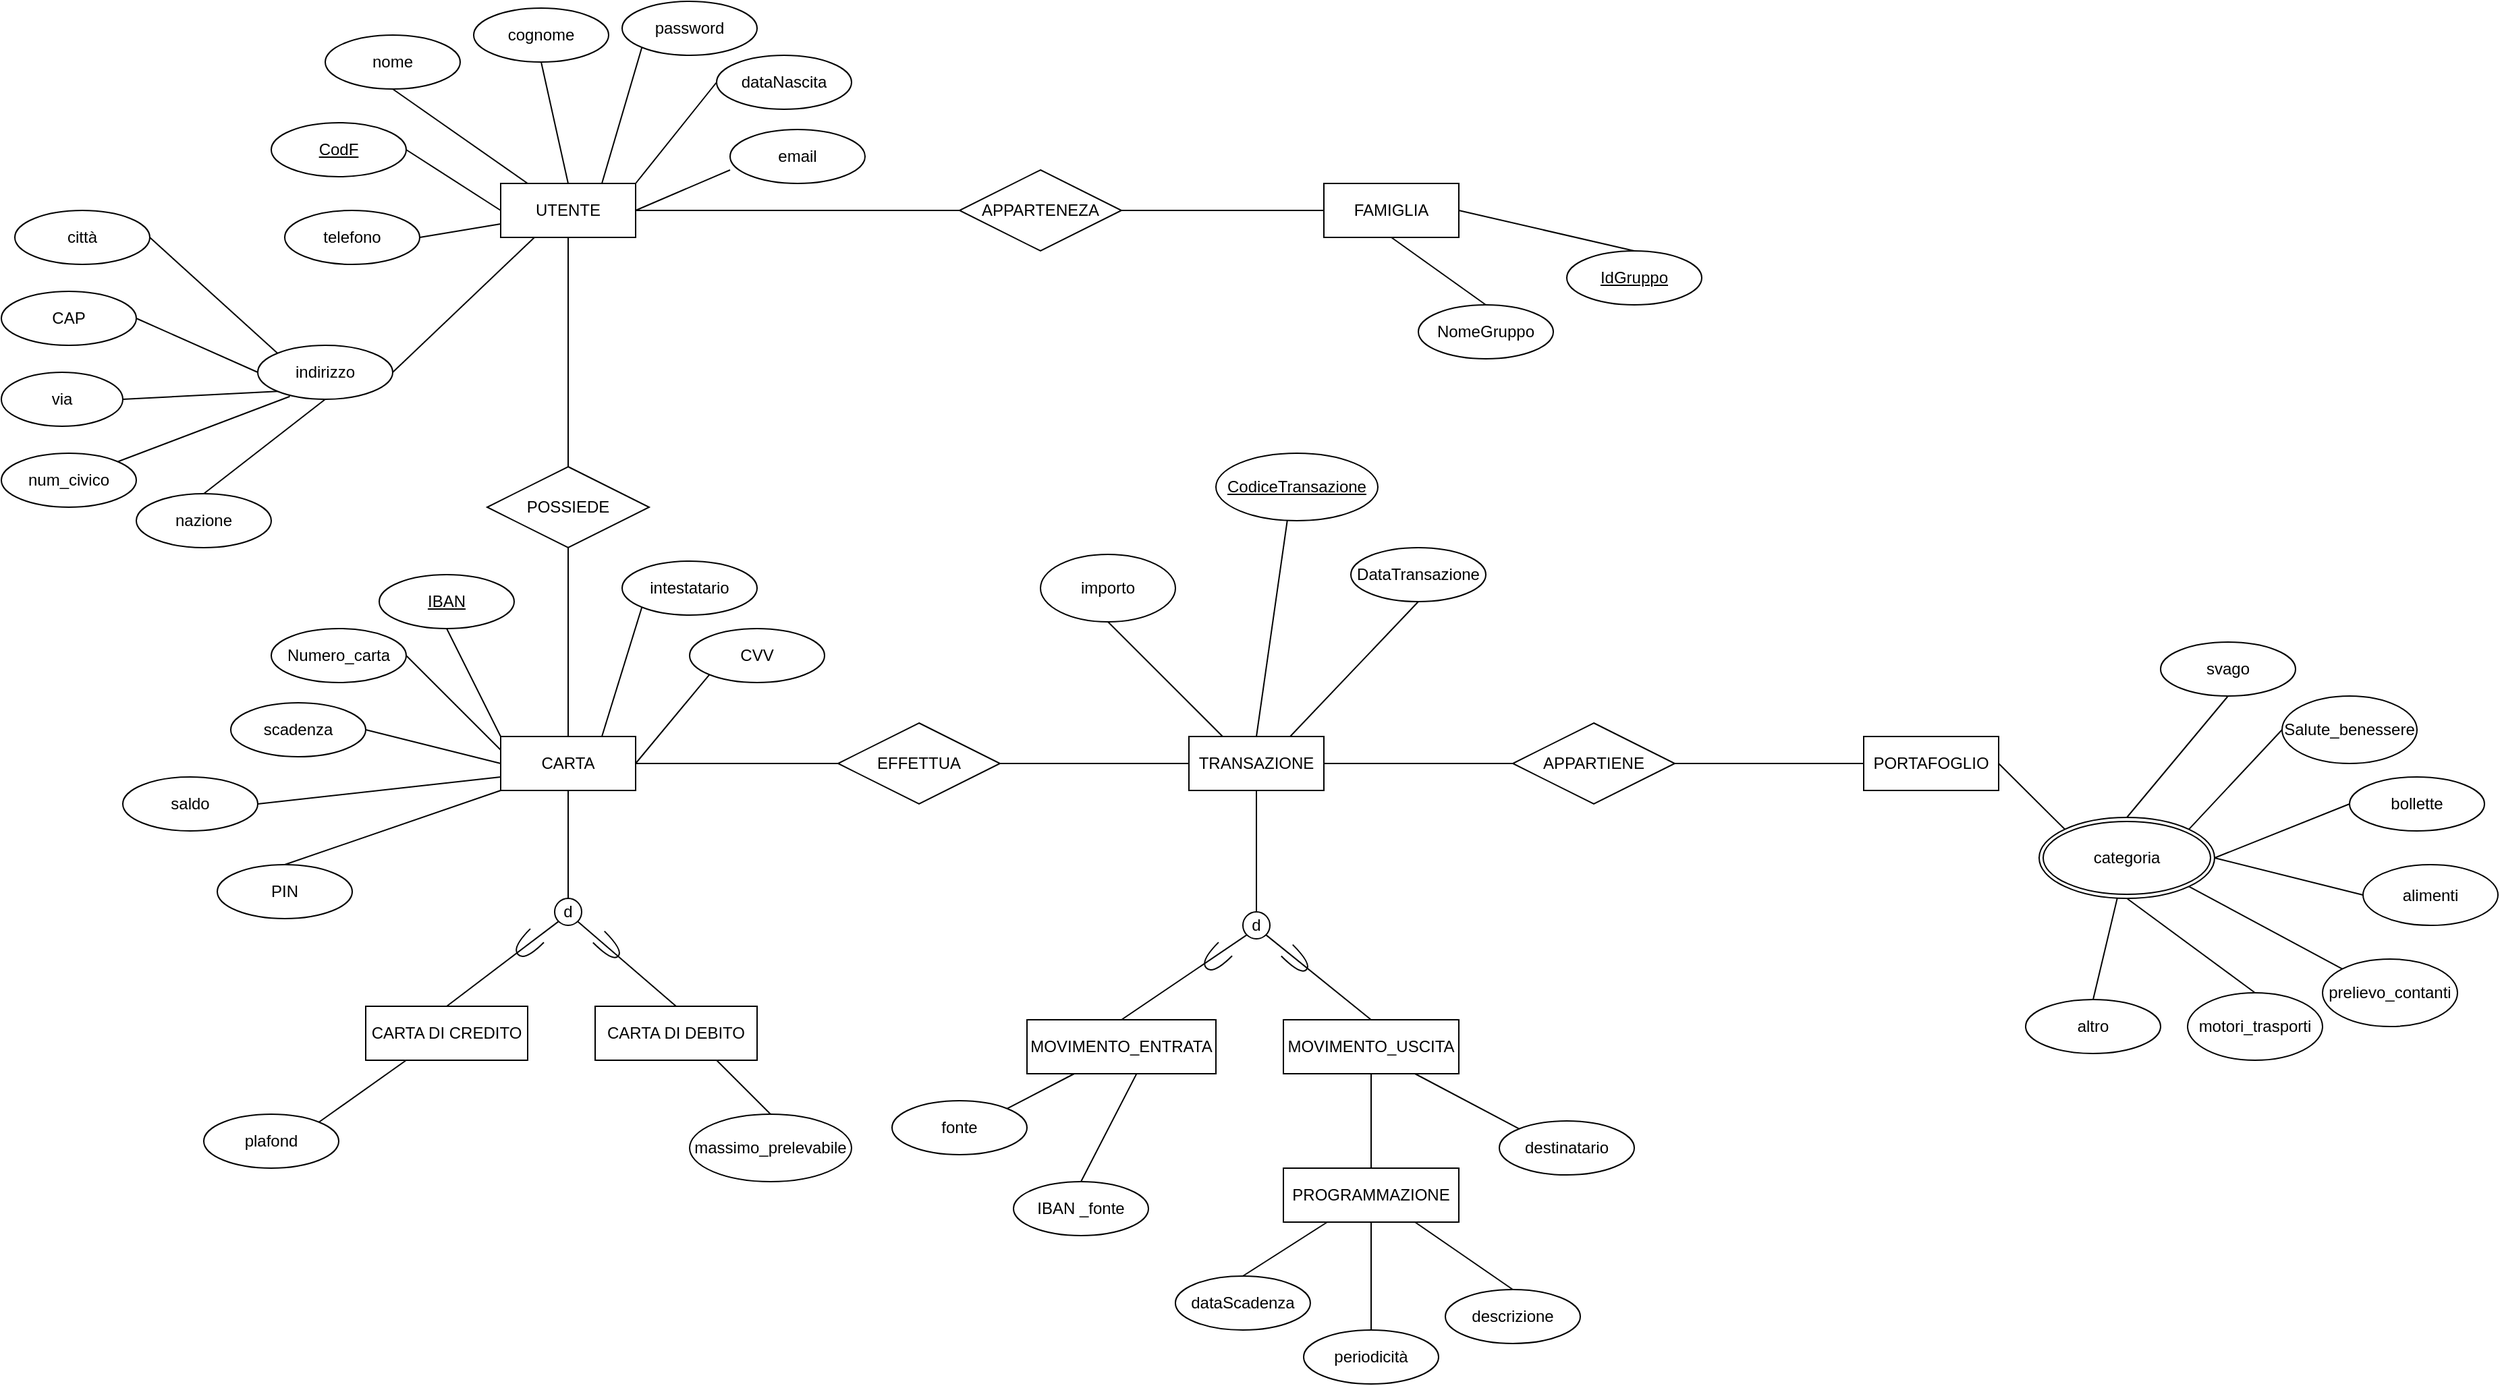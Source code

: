 <mxfile version="22.1.4" type="github">
  <diagram id="R2lEEEUBdFMjLlhIrx00" name="Page-1">
    <mxGraphModel dx="2575" dy="445" grid="1" gridSize="10" guides="1" tooltips="1" connect="1" arrows="1" fold="1" page="1" pageScale="1" pageWidth="850" pageHeight="1100" math="0" shadow="0" extFonts="Permanent Marker^https://fonts.googleapis.com/css?family=Permanent+Marker">
      <root>
        <mxCell id="0" />
        <mxCell id="1" parent="0" />
        <mxCell id="PxeCh9MpIZ74LcTr3tRD-33" value="UTENTE" style="whiteSpace=wrap;html=1;align=center;rotation=0;" parent="1" vertex="1">
          <mxGeometry x="-1190" y="270" width="100" height="40" as="geometry" />
        </mxCell>
        <mxCell id="PxeCh9MpIZ74LcTr3tRD-34" value="" style="endArrow=none;html=1;rounded=0;entryX=0.5;entryY=1;entryDx=0;entryDy=0;" parent="1" target="PxeCh9MpIZ74LcTr3tRD-35" edge="1">
          <mxGeometry relative="1" as="geometry">
            <mxPoint x="-1170" y="270" as="sourcePoint" />
            <mxPoint x="-1180" y="220" as="targetPoint" />
          </mxGeometry>
        </mxCell>
        <mxCell id="PxeCh9MpIZ74LcTr3tRD-35" value="nome" style="ellipse;whiteSpace=wrap;html=1;align=center;" parent="1" vertex="1">
          <mxGeometry x="-1320" y="160" width="100" height="40" as="geometry" />
        </mxCell>
        <mxCell id="PxeCh9MpIZ74LcTr3tRD-36" value="cognome" style="ellipse;whiteSpace=wrap;html=1;align=center;" parent="1" vertex="1">
          <mxGeometry x="-1210" y="140" width="100" height="40" as="geometry" />
        </mxCell>
        <mxCell id="PxeCh9MpIZ74LcTr3tRD-39" value="" style="endArrow=none;html=1;rounded=0;entryX=0.5;entryY=1;entryDx=0;entryDy=0;exitX=0.5;exitY=0;exitDx=0;exitDy=0;" parent="1" source="PxeCh9MpIZ74LcTr3tRD-33" target="PxeCh9MpIZ74LcTr3tRD-36" edge="1">
          <mxGeometry relative="1" as="geometry">
            <mxPoint x="-1170" y="310" as="sourcePoint" />
            <mxPoint x="-1010" y="310" as="targetPoint" />
          </mxGeometry>
        </mxCell>
        <mxCell id="PxeCh9MpIZ74LcTr3tRD-42" value="" style="endArrow=none;html=1;rounded=0;exitX=1;exitY=0.5;exitDx=0;exitDy=0;entryX=0;entryY=0.5;entryDx=0;entryDy=0;" parent="1" source="PxeCh9MpIZ74LcTr3tRD-114" target="PxeCh9MpIZ74LcTr3tRD-33" edge="1">
          <mxGeometry relative="1" as="geometry">
            <mxPoint x="-1240" y="240" as="sourcePoint" />
            <mxPoint x="-1200" y="320" as="targetPoint" />
          </mxGeometry>
        </mxCell>
        <mxCell id="PxeCh9MpIZ74LcTr3tRD-44" value="telefono" style="ellipse;whiteSpace=wrap;html=1;align=center;" parent="1" vertex="1">
          <mxGeometry x="-1350" y="290" width="100" height="40" as="geometry" />
        </mxCell>
        <mxCell id="PxeCh9MpIZ74LcTr3tRD-45" value="" style="endArrow=none;html=1;rounded=0;exitX=1;exitY=0.5;exitDx=0;exitDy=0;entryX=0;entryY=0.75;entryDx=0;entryDy=0;" parent="1" source="PxeCh9MpIZ74LcTr3tRD-44" target="PxeCh9MpIZ74LcTr3tRD-33" edge="1">
          <mxGeometry relative="1" as="geometry">
            <mxPoint x="-1360" y="320" as="sourcePoint" />
            <mxPoint x="-1200" y="320" as="targetPoint" />
          </mxGeometry>
        </mxCell>
        <mxCell id="PxeCh9MpIZ74LcTr3tRD-47" value="indirizzo" style="ellipse;whiteSpace=wrap;html=1;align=center;" parent="1" vertex="1">
          <mxGeometry x="-1370" y="390" width="100" height="40" as="geometry" />
        </mxCell>
        <mxCell id="PxeCh9MpIZ74LcTr3tRD-48" value="email" style="ellipse;whiteSpace=wrap;html=1;align=center;" parent="1" vertex="1">
          <mxGeometry x="-1020" y="230" width="100" height="40" as="geometry" />
        </mxCell>
        <mxCell id="PxeCh9MpIZ74LcTr3tRD-49" value="password" style="ellipse;whiteSpace=wrap;html=1;align=center;" parent="1" vertex="1">
          <mxGeometry x="-1100" y="135" width="100" height="40" as="geometry" />
        </mxCell>
        <mxCell id="PxeCh9MpIZ74LcTr3tRD-50" value="dataNascita" style="ellipse;whiteSpace=wrap;html=1;align=center;" parent="1" vertex="1">
          <mxGeometry x="-1030" y="175" width="100" height="40" as="geometry" />
        </mxCell>
        <mxCell id="PxeCh9MpIZ74LcTr3tRD-52" value="" style="endArrow=none;html=1;rounded=0;exitX=1;exitY=0.5;exitDx=0;exitDy=0;entryX=0.25;entryY=1;entryDx=0;entryDy=0;" parent="1" source="PxeCh9MpIZ74LcTr3tRD-47" target="PxeCh9MpIZ74LcTr3tRD-33" edge="1">
          <mxGeometry relative="1" as="geometry">
            <mxPoint x="-1300" y="450" as="sourcePoint" />
            <mxPoint x="-1240" y="320" as="targetPoint" />
          </mxGeometry>
        </mxCell>
        <mxCell id="PxeCh9MpIZ74LcTr3tRD-53" value="" style="endArrow=none;html=1;rounded=0;entryX=1;entryY=0.5;entryDx=0;entryDy=0;" parent="1" target="PxeCh9MpIZ74LcTr3tRD-33" edge="1">
          <mxGeometry relative="1" as="geometry">
            <mxPoint x="-1020" y="260" as="sourcePoint" />
            <mxPoint x="-1160" y="310" as="targetPoint" />
          </mxGeometry>
        </mxCell>
        <mxCell id="PxeCh9MpIZ74LcTr3tRD-54" value="" style="endArrow=none;html=1;rounded=0;exitX=1;exitY=0;exitDx=0;exitDy=0;entryX=0;entryY=0.5;entryDx=0;entryDy=0;" parent="1" source="PxeCh9MpIZ74LcTr3tRD-33" target="PxeCh9MpIZ74LcTr3tRD-50" edge="1">
          <mxGeometry relative="1" as="geometry">
            <mxPoint x="-1400" y="320" as="sourcePoint" />
            <mxPoint x="-1240" y="320" as="targetPoint" />
          </mxGeometry>
        </mxCell>
        <mxCell id="PxeCh9MpIZ74LcTr3tRD-55" value="" style="endArrow=none;html=1;rounded=0;exitX=0.75;exitY=0;exitDx=0;exitDy=0;entryX=0;entryY=1;entryDx=0;entryDy=0;" parent="1" source="PxeCh9MpIZ74LcTr3tRD-33" target="PxeCh9MpIZ74LcTr3tRD-49" edge="1">
          <mxGeometry relative="1" as="geometry">
            <mxPoint x="-1400" y="320" as="sourcePoint" />
            <mxPoint x="-1240" y="320" as="targetPoint" />
          </mxGeometry>
        </mxCell>
        <mxCell id="PxeCh9MpIZ74LcTr3tRD-56" value="CARTA" style="whiteSpace=wrap;html=1;align=center;rotation=0;" parent="1" vertex="1">
          <mxGeometry x="-1190" y="680" width="100" height="40" as="geometry" />
        </mxCell>
        <mxCell id="PxeCh9MpIZ74LcTr3tRD-57" value="" style="endArrow=none;html=1;rounded=0;entryX=0.5;entryY=1;entryDx=0;entryDy=0;exitX=0;exitY=0;exitDx=0;exitDy=0;" parent="1" source="PxeCh9MpIZ74LcTr3tRD-56" target="PxeCh9MpIZ74LcTr3tRD-117" edge="1">
          <mxGeometry relative="1" as="geometry">
            <mxPoint x="-1170" y="680" as="sourcePoint" />
            <mxPoint x="-1250" y="600" as="targetPoint" />
          </mxGeometry>
        </mxCell>
        <mxCell id="PxeCh9MpIZ74LcTr3tRD-59" value="intestatario" style="ellipse;whiteSpace=wrap;html=1;align=center;" parent="1" vertex="1">
          <mxGeometry x="-1100" y="550" width="100" height="40" as="geometry" />
        </mxCell>
        <mxCell id="PxeCh9MpIZ74LcTr3tRD-60" value="" style="endArrow=none;html=1;rounded=0;entryX=0;entryY=1;entryDx=0;entryDy=0;exitX=0.75;exitY=0;exitDx=0;exitDy=0;" parent="1" source="PxeCh9MpIZ74LcTr3tRD-56" target="PxeCh9MpIZ74LcTr3tRD-59" edge="1">
          <mxGeometry relative="1" as="geometry">
            <mxPoint x="-1090" y="700" as="sourcePoint" />
            <mxPoint x="-1010" y="720" as="targetPoint" />
          </mxGeometry>
        </mxCell>
        <mxCell id="PxeCh9MpIZ74LcTr3tRD-61" value="Numero_carta" style="ellipse;whiteSpace=wrap;html=1;align=center;" parent="1" vertex="1">
          <mxGeometry x="-1360" y="600" width="100" height="40" as="geometry" />
        </mxCell>
        <mxCell id="PxeCh9MpIZ74LcTr3tRD-62" value="" style="endArrow=none;html=1;rounded=0;exitX=1;exitY=0.5;exitDx=0;exitDy=0;entryX=0;entryY=0.25;entryDx=0;entryDy=0;" parent="1" source="PxeCh9MpIZ74LcTr3tRD-61" target="PxeCh9MpIZ74LcTr3tRD-56" edge="1">
          <mxGeometry relative="1" as="geometry">
            <mxPoint x="-1360" y="730" as="sourcePoint" />
            <mxPoint x="-1200" y="730" as="targetPoint" />
          </mxGeometry>
        </mxCell>
        <mxCell id="PxeCh9MpIZ74LcTr3tRD-63" value="scadenza" style="ellipse;whiteSpace=wrap;html=1;align=center;" parent="1" vertex="1">
          <mxGeometry x="-1390" y="655" width="100" height="40" as="geometry" />
        </mxCell>
        <mxCell id="PxeCh9MpIZ74LcTr3tRD-64" value="" style="endArrow=none;html=1;rounded=0;exitX=1;exitY=0.5;exitDx=0;exitDy=0;" parent="1" source="PxeCh9MpIZ74LcTr3tRD-63" edge="1">
          <mxGeometry relative="1" as="geometry">
            <mxPoint x="-1360" y="730" as="sourcePoint" />
            <mxPoint x="-1190" y="700" as="targetPoint" />
          </mxGeometry>
        </mxCell>
        <mxCell id="PxeCh9MpIZ74LcTr3tRD-65" value="saldo" style="ellipse;whiteSpace=wrap;html=1;align=center;" parent="1" vertex="1">
          <mxGeometry x="-1470" y="710" width="100" height="40" as="geometry" />
        </mxCell>
        <mxCell id="PxeCh9MpIZ74LcTr3tRD-66" value="PIN" style="ellipse;whiteSpace=wrap;html=1;align=center;" parent="1" vertex="1">
          <mxGeometry x="-1400" y="775" width="100" height="40" as="geometry" />
        </mxCell>
        <mxCell id="PxeCh9MpIZ74LcTr3tRD-68" value="CVV" style="ellipse;whiteSpace=wrap;html=1;align=center;" parent="1" vertex="1">
          <mxGeometry x="-1050" y="600" width="100" height="40" as="geometry" />
        </mxCell>
        <mxCell id="PxeCh9MpIZ74LcTr3tRD-69" value="" style="endArrow=none;html=1;rounded=0;exitX=1;exitY=0.5;exitDx=0;exitDy=0;entryX=0;entryY=0.75;entryDx=0;entryDy=0;" parent="1" source="PxeCh9MpIZ74LcTr3tRD-65" target="PxeCh9MpIZ74LcTr3tRD-56" edge="1">
          <mxGeometry relative="1" as="geometry">
            <mxPoint x="-1400" y="730" as="sourcePoint" />
            <mxPoint x="-1240" y="730" as="targetPoint" />
          </mxGeometry>
        </mxCell>
        <mxCell id="PxeCh9MpIZ74LcTr3tRD-70" value="" style="endArrow=none;html=1;rounded=0;entryX=0;entryY=1;entryDx=0;entryDy=0;exitX=0.5;exitY=0;exitDx=0;exitDy=0;" parent="1" source="PxeCh9MpIZ74LcTr3tRD-66" target="PxeCh9MpIZ74LcTr3tRD-56" edge="1">
          <mxGeometry relative="1" as="geometry">
            <mxPoint x="-1400" y="730" as="sourcePoint" />
            <mxPoint x="-1240" y="730" as="targetPoint" />
          </mxGeometry>
        </mxCell>
        <mxCell id="PxeCh9MpIZ74LcTr3tRD-71" value="" style="endArrow=none;html=1;rounded=0;entryX=0;entryY=1;entryDx=0;entryDy=0;" parent="1" target="PxeCh9MpIZ74LcTr3tRD-68" edge="1">
          <mxGeometry relative="1" as="geometry">
            <mxPoint x="-1090" y="700" as="sourcePoint" />
            <mxPoint x="-1240" y="730" as="targetPoint" />
          </mxGeometry>
        </mxCell>
        <mxCell id="PxeCh9MpIZ74LcTr3tRD-90" value="FAMIGLIA" style="whiteSpace=wrap;html=1;align=center;" parent="1" vertex="1">
          <mxGeometry x="-580" y="270" width="100" height="40" as="geometry" />
        </mxCell>
        <mxCell id="PxeCh9MpIZ74LcTr3tRD-91" value="NomeGruppo" style="ellipse;whiteSpace=wrap;html=1;align=center;" parent="1" vertex="1">
          <mxGeometry x="-510" y="360" width="100" height="40" as="geometry" />
        </mxCell>
        <mxCell id="PxeCh9MpIZ74LcTr3tRD-93" value="" style="endArrow=none;html=1;rounded=0;exitX=0.5;exitY=1;exitDx=0;exitDy=0;entryX=0.5;entryY=0;entryDx=0;entryDy=0;" parent="1" source="PxeCh9MpIZ74LcTr3tRD-90" target="PxeCh9MpIZ74LcTr3tRD-91" edge="1">
          <mxGeometry relative="1" as="geometry">
            <mxPoint x="-580" y="460" as="sourcePoint" />
            <mxPoint x="-420" y="460" as="targetPoint" />
          </mxGeometry>
        </mxCell>
        <mxCell id="PxeCh9MpIZ74LcTr3tRD-95" value="" style="endArrow=none;html=1;rounded=0;exitX=1;exitY=0.5;exitDx=0;exitDy=0;entryX=0.5;entryY=0;entryDx=0;entryDy=0;" parent="1" source="PxeCh9MpIZ74LcTr3tRD-90" target="PxeCh9MpIZ74LcTr3tRD-118" edge="1">
          <mxGeometry relative="1" as="geometry">
            <mxPoint x="-420" y="460" as="sourcePoint" />
            <mxPoint x="-360" y="300" as="targetPoint" />
          </mxGeometry>
        </mxCell>
        <mxCell id="PxeCh9MpIZ74LcTr3tRD-96" value="TRANSAZIONE" style="whiteSpace=wrap;html=1;align=center;" parent="1" vertex="1">
          <mxGeometry x="-680" y="680" width="100" height="40" as="geometry" />
        </mxCell>
        <mxCell id="PxeCh9MpIZ74LcTr3tRD-98" value="importo" style="ellipse;whiteSpace=wrap;html=1;align=center;" parent="1" vertex="1">
          <mxGeometry x="-790" y="545" width="100" height="50" as="geometry" />
        </mxCell>
        <mxCell id="PxeCh9MpIZ74LcTr3tRD-99" value="" style="endArrow=none;html=1;rounded=0;entryX=0.5;entryY=0;entryDx=0;entryDy=0;" parent="1" target="PxeCh9MpIZ74LcTr3tRD-115" edge="1">
          <mxGeometry relative="1" as="geometry">
            <mxPoint x="-630" y="680" as="sourcePoint" />
            <mxPoint x="-570" y="800" as="targetPoint" />
          </mxGeometry>
        </mxCell>
        <mxCell id="PxeCh9MpIZ74LcTr3tRD-100" value="" style="endArrow=none;html=1;rounded=0;entryX=0.5;entryY=1;entryDx=0;entryDy=0;exitX=0.25;exitY=0;exitDx=0;exitDy=0;" parent="1" source="PxeCh9MpIZ74LcTr3tRD-96" target="PxeCh9MpIZ74LcTr3tRD-98" edge="1">
          <mxGeometry relative="1" as="geometry">
            <mxPoint x="-660" y="670" as="sourcePoint" />
            <mxPoint x="-370" y="900" as="targetPoint" />
          </mxGeometry>
        </mxCell>
        <mxCell id="PxeCh9MpIZ74LcTr3tRD-102" value="DataTransazione" style="ellipse;whiteSpace=wrap;html=1;align=center;" parent="1" vertex="1">
          <mxGeometry x="-560" y="540" width="100" height="40" as="geometry" />
        </mxCell>
        <mxCell id="PxeCh9MpIZ74LcTr3tRD-103" value="" style="endArrow=none;html=1;rounded=0;exitX=0.75;exitY=0;exitDx=0;exitDy=0;entryX=0.5;entryY=1;entryDx=0;entryDy=0;" parent="1" source="PxeCh9MpIZ74LcTr3tRD-96" target="PxeCh9MpIZ74LcTr3tRD-102" edge="1">
          <mxGeometry relative="1" as="geometry">
            <mxPoint x="-1130" y="810" as="sourcePoint" />
            <mxPoint x="-540" y="860" as="targetPoint" />
          </mxGeometry>
        </mxCell>
        <mxCell id="PxeCh9MpIZ74LcTr3tRD-106" value="APPARTENEZA" style="shape=rhombus;perimeter=rhombusPerimeter;whiteSpace=wrap;html=1;align=center;" parent="1" vertex="1">
          <mxGeometry x="-850" y="260" width="120" height="60" as="geometry" />
        </mxCell>
        <mxCell id="PxeCh9MpIZ74LcTr3tRD-107" value="PORTAFOGLIO" style="whiteSpace=wrap;html=1;align=center;" parent="1" vertex="1">
          <mxGeometry x="-180" y="680" width="100" height="40" as="geometry" />
        </mxCell>
        <mxCell id="PxeCh9MpIZ74LcTr3tRD-110" value="" style="endArrow=none;html=1;rounded=0;exitX=1;exitY=0.5;exitDx=0;exitDy=0;entryX=0;entryY=0;entryDx=0;entryDy=0;" parent="1" source="PxeCh9MpIZ74LcTr3tRD-107" target="PxeCh9MpIZ74LcTr3tRD-112" edge="1">
          <mxGeometry relative="1" as="geometry">
            <mxPoint x="-180" y="875" as="sourcePoint" />
            <mxPoint x="-60" y="775" as="targetPoint" />
          </mxGeometry>
        </mxCell>
        <mxCell id="PxeCh9MpIZ74LcTr3tRD-112" value="categoria" style="ellipse;shape=doubleEllipse;margin=3;whiteSpace=wrap;html=1;align=center;" parent="1" vertex="1">
          <mxGeometry x="-50" y="740" width="130" height="60" as="geometry" />
        </mxCell>
        <mxCell id="PxeCh9MpIZ74LcTr3tRD-114" value="CodF" style="ellipse;whiteSpace=wrap;html=1;align=center;fontStyle=4;" parent="1" vertex="1">
          <mxGeometry x="-1360" y="225" width="100" height="40" as="geometry" />
        </mxCell>
        <mxCell id="PxeCh9MpIZ74LcTr3tRD-115" value="CodiceTransazione" style="ellipse;whiteSpace=wrap;html=1;align=center;fontStyle=4;" parent="1" vertex="1">
          <mxGeometry x="-660" y="470" width="120" height="50" as="geometry" />
        </mxCell>
        <mxCell id="PxeCh9MpIZ74LcTr3tRD-117" value="IBAN" style="ellipse;whiteSpace=wrap;html=1;align=center;fontStyle=4;" parent="1" vertex="1">
          <mxGeometry x="-1280" y="560" width="100" height="40" as="geometry" />
        </mxCell>
        <mxCell id="PxeCh9MpIZ74LcTr3tRD-118" value="IdGruppo" style="ellipse;whiteSpace=wrap;html=1;align=center;fontStyle=4;" parent="1" vertex="1">
          <mxGeometry x="-400" y="320" width="100" height="40" as="geometry" />
        </mxCell>
        <mxCell id="PxeCh9MpIZ74LcTr3tRD-119" value="svago" style="ellipse;whiteSpace=wrap;html=1;align=center;" parent="1" vertex="1">
          <mxGeometry x="40" y="610" width="100" height="40" as="geometry" />
        </mxCell>
        <mxCell id="PxeCh9MpIZ74LcTr3tRD-120" value="Salute_benessere" style="ellipse;whiteSpace=wrap;html=1;align=center;" parent="1" vertex="1">
          <mxGeometry x="130" y="650" width="100" height="50" as="geometry" />
        </mxCell>
        <mxCell id="PxeCh9MpIZ74LcTr3tRD-121" value="bollette" style="ellipse;whiteSpace=wrap;html=1;align=center;" parent="1" vertex="1">
          <mxGeometry x="180" y="710" width="100" height="40" as="geometry" />
        </mxCell>
        <mxCell id="PxeCh9MpIZ74LcTr3tRD-122" value="alimenti" style="ellipse;whiteSpace=wrap;html=1;align=center;" parent="1" vertex="1">
          <mxGeometry x="190" y="775" width="100" height="45" as="geometry" />
        </mxCell>
        <mxCell id="PxeCh9MpIZ74LcTr3tRD-123" value="altro" style="ellipse;whiteSpace=wrap;html=1;align=center;" parent="1" vertex="1">
          <mxGeometry x="-60" y="875" width="100" height="40" as="geometry" />
        </mxCell>
        <mxCell id="PxeCh9MpIZ74LcTr3tRD-124" value="motori_trasporti" style="ellipse;whiteSpace=wrap;html=1;align=center;" parent="1" vertex="1">
          <mxGeometry x="60" y="870" width="100" height="50" as="geometry" />
        </mxCell>
        <mxCell id="PxeCh9MpIZ74LcTr3tRD-126" value="prelievo_contanti" style="ellipse;whiteSpace=wrap;html=1;align=center;" parent="1" vertex="1">
          <mxGeometry x="160" y="845" width="100" height="50" as="geometry" />
        </mxCell>
        <mxCell id="PxeCh9MpIZ74LcTr3tRD-127" value="" style="endArrow=none;html=1;rounded=0;exitX=0.5;exitY=1;exitDx=0;exitDy=0;entryX=0.5;entryY=0;entryDx=0;entryDy=0;" parent="1" source="PxeCh9MpIZ74LcTr3tRD-119" target="PxeCh9MpIZ74LcTr3tRD-112" edge="1">
          <mxGeometry relative="1" as="geometry">
            <mxPoint y="630" as="sourcePoint" />
            <mxPoint x="160" y="630" as="targetPoint" />
          </mxGeometry>
        </mxCell>
        <mxCell id="PxeCh9MpIZ74LcTr3tRD-128" value="" style="endArrow=none;html=1;rounded=0;exitX=1;exitY=0;exitDx=0;exitDy=0;entryX=0;entryY=0.5;entryDx=0;entryDy=0;" parent="1" source="PxeCh9MpIZ74LcTr3tRD-112" target="PxeCh9MpIZ74LcTr3tRD-120" edge="1">
          <mxGeometry relative="1" as="geometry">
            <mxPoint y="630" as="sourcePoint" />
            <mxPoint x="160" y="630" as="targetPoint" />
          </mxGeometry>
        </mxCell>
        <mxCell id="PxeCh9MpIZ74LcTr3tRD-129" value="" style="endArrow=none;html=1;rounded=0;exitX=1;exitY=0.5;exitDx=0;exitDy=0;entryX=0;entryY=0.5;entryDx=0;entryDy=0;" parent="1" source="PxeCh9MpIZ74LcTr3tRD-112" target="PxeCh9MpIZ74LcTr3tRD-121" edge="1">
          <mxGeometry relative="1" as="geometry">
            <mxPoint y="630" as="sourcePoint" />
            <mxPoint x="160" y="630" as="targetPoint" />
          </mxGeometry>
        </mxCell>
        <mxCell id="PxeCh9MpIZ74LcTr3tRD-130" value="" style="endArrow=none;html=1;rounded=0;exitX=1;exitY=0.5;exitDx=0;exitDy=0;entryX=0;entryY=0.5;entryDx=0;entryDy=0;" parent="1" source="PxeCh9MpIZ74LcTr3tRD-112" target="PxeCh9MpIZ74LcTr3tRD-122" edge="1">
          <mxGeometry relative="1" as="geometry">
            <mxPoint y="630" as="sourcePoint" />
            <mxPoint x="160" y="630" as="targetPoint" />
          </mxGeometry>
        </mxCell>
        <mxCell id="PxeCh9MpIZ74LcTr3tRD-132" value="" style="endArrow=none;html=1;rounded=0;exitX=1;exitY=1;exitDx=0;exitDy=0;entryX=0;entryY=0;entryDx=0;entryDy=0;" parent="1" source="PxeCh9MpIZ74LcTr3tRD-112" target="PxeCh9MpIZ74LcTr3tRD-126" edge="1">
          <mxGeometry relative="1" as="geometry">
            <mxPoint y="630" as="sourcePoint" />
            <mxPoint x="160" y="630" as="targetPoint" />
          </mxGeometry>
        </mxCell>
        <mxCell id="PxeCh9MpIZ74LcTr3tRD-133" value="" style="endArrow=none;html=1;rounded=0;exitX=0.5;exitY=1;exitDx=0;exitDy=0;entryX=0.5;entryY=0;entryDx=0;entryDy=0;" parent="1" source="PxeCh9MpIZ74LcTr3tRD-112" target="PxeCh9MpIZ74LcTr3tRD-124" edge="1">
          <mxGeometry relative="1" as="geometry">
            <mxPoint y="630" as="sourcePoint" />
            <mxPoint x="160" y="630" as="targetPoint" />
          </mxGeometry>
        </mxCell>
        <mxCell id="PxeCh9MpIZ74LcTr3tRD-135" value="nazione" style="ellipse;whiteSpace=wrap;html=1;align=center;" parent="1" vertex="1">
          <mxGeometry x="-1460" y="500" width="100" height="40" as="geometry" />
        </mxCell>
        <mxCell id="PxeCh9MpIZ74LcTr3tRD-136" value="città" style="ellipse;whiteSpace=wrap;html=1;align=center;" parent="1" vertex="1">
          <mxGeometry x="-1550" y="290" width="100" height="40" as="geometry" />
        </mxCell>
        <mxCell id="PxeCh9MpIZ74LcTr3tRD-137" value="CAP" style="ellipse;whiteSpace=wrap;html=1;align=center;" parent="1" vertex="1">
          <mxGeometry x="-1560" y="350" width="100" height="40" as="geometry" />
        </mxCell>
        <mxCell id="PxeCh9MpIZ74LcTr3tRD-138" value="via" style="ellipse;whiteSpace=wrap;html=1;align=center;" parent="1" vertex="1">
          <mxGeometry x="-1560" y="410" width="90" height="40" as="geometry" />
        </mxCell>
        <mxCell id="PxeCh9MpIZ74LcTr3tRD-139" value="" style="endArrow=none;html=1;rounded=0;exitX=0.5;exitY=0;exitDx=0;exitDy=0;" parent="1" source="PxeCh9MpIZ74LcTr3tRD-135" edge="1">
          <mxGeometry relative="1" as="geometry">
            <mxPoint x="-1270" y="520" as="sourcePoint" />
            <mxPoint x="-1320" y="430" as="targetPoint" />
          </mxGeometry>
        </mxCell>
        <mxCell id="PxeCh9MpIZ74LcTr3tRD-140" value="" style="endArrow=none;html=1;rounded=0;exitX=0;exitY=0;exitDx=0;exitDy=0;entryX=1;entryY=0.5;entryDx=0;entryDy=0;" parent="1" source="PxeCh9MpIZ74LcTr3tRD-47" target="PxeCh9MpIZ74LcTr3tRD-136" edge="1">
          <mxGeometry relative="1" as="geometry">
            <mxPoint x="-1509" y="469" as="sourcePoint" />
            <mxPoint x="-1410" y="350" as="targetPoint" />
          </mxGeometry>
        </mxCell>
        <mxCell id="PxeCh9MpIZ74LcTr3tRD-141" value="" style="endArrow=none;html=1;rounded=0;exitX=0;exitY=0.5;exitDx=0;exitDy=0;entryX=1;entryY=0.5;entryDx=0;entryDy=0;" parent="1" source="PxeCh9MpIZ74LcTr3tRD-47" target="PxeCh9MpIZ74LcTr3tRD-137" edge="1">
          <mxGeometry relative="1" as="geometry">
            <mxPoint x="-1490" y="490" as="sourcePoint" />
            <mxPoint x="-1410" y="350" as="targetPoint" />
          </mxGeometry>
        </mxCell>
        <mxCell id="PxeCh9MpIZ74LcTr3tRD-142" value="" style="endArrow=none;html=1;rounded=0;exitX=0;exitY=1;exitDx=0;exitDy=0;entryX=1;entryY=0.5;entryDx=0;entryDy=0;" parent="1" source="PxeCh9MpIZ74LcTr3tRD-47" target="PxeCh9MpIZ74LcTr3tRD-138" edge="1">
          <mxGeometry relative="1" as="geometry">
            <mxPoint x="-1509" y="511" as="sourcePoint" />
            <mxPoint x="-1445" y="410" as="targetPoint" />
          </mxGeometry>
        </mxCell>
        <mxCell id="PxeCh9MpIZ74LcTr3tRD-143" value="" style="endArrow=none;html=1;rounded=0;exitX=0.238;exitY=0.947;exitDx=0;exitDy=0;exitPerimeter=0;" parent="1" source="PxeCh9MpIZ74LcTr3tRD-47" target="PxeCh9MpIZ74LcTr3tRD-145" edge="1">
          <mxGeometry relative="1" as="geometry">
            <mxPoint x="-1555" y="520" as="sourcePoint" />
            <mxPoint x="-1360" y="430" as="targetPoint" />
          </mxGeometry>
        </mxCell>
        <mxCell id="PxeCh9MpIZ74LcTr3tRD-145" value="num_civico" style="ellipse;whiteSpace=wrap;html=1;align=center;" parent="1" vertex="1">
          <mxGeometry x="-1560" y="470" width="100" height="40" as="geometry" />
        </mxCell>
        <mxCell id="4aNmiWq_8aErb1ZWAT7Z-3" value="POSSIEDE" style="shape=rhombus;perimeter=rhombusPerimeter;whiteSpace=wrap;html=1;align=center;" parent="1" vertex="1">
          <mxGeometry x="-1200" y="480" width="120" height="60" as="geometry" />
        </mxCell>
        <mxCell id="4aNmiWq_8aErb1ZWAT7Z-4" value="" style="endArrow=none;html=1;rounded=0;entryX=0.5;entryY=1;entryDx=0;entryDy=0;exitX=0.5;exitY=0;exitDx=0;exitDy=0;" parent="1" source="4aNmiWq_8aErb1ZWAT7Z-3" target="PxeCh9MpIZ74LcTr3tRD-33" edge="1">
          <mxGeometry relative="1" as="geometry">
            <mxPoint x="-1190" y="540" as="sourcePoint" />
            <mxPoint x="-1030" y="540" as="targetPoint" />
          </mxGeometry>
        </mxCell>
        <mxCell id="4aNmiWq_8aErb1ZWAT7Z-5" value="" style="endArrow=none;html=1;rounded=0;exitX=0.5;exitY=0;exitDx=0;exitDy=0;entryX=0.5;entryY=1;entryDx=0;entryDy=0;" parent="1" source="PxeCh9MpIZ74LcTr3tRD-56" target="4aNmiWq_8aErb1ZWAT7Z-3" edge="1">
          <mxGeometry relative="1" as="geometry">
            <mxPoint x="-1190" y="540" as="sourcePoint" />
            <mxPoint x="-1030" y="540" as="targetPoint" />
          </mxGeometry>
        </mxCell>
        <mxCell id="4aNmiWq_8aErb1ZWAT7Z-8" value="" style="endArrow=none;html=1;rounded=0;exitX=1;exitY=0.5;exitDx=0;exitDy=0;entryX=0;entryY=0.5;entryDx=0;entryDy=0;" parent="1" source="PxeCh9MpIZ74LcTr3tRD-33" target="PxeCh9MpIZ74LcTr3tRD-106" edge="1">
          <mxGeometry relative="1" as="geometry">
            <mxPoint x="-900" y="330" as="sourcePoint" />
            <mxPoint x="-740" y="330" as="targetPoint" />
          </mxGeometry>
        </mxCell>
        <mxCell id="4aNmiWq_8aErb1ZWAT7Z-9" value="" style="endArrow=none;html=1;rounded=0;entryX=0;entryY=0.5;entryDx=0;entryDy=0;exitX=1;exitY=0.5;exitDx=0;exitDy=0;" parent="1" source="PxeCh9MpIZ74LcTr3tRD-106" target="PxeCh9MpIZ74LcTr3tRD-90" edge="1">
          <mxGeometry relative="1" as="geometry">
            <mxPoint x="-820" y="270" as="sourcePoint" />
            <mxPoint x="-660" y="270" as="targetPoint" />
          </mxGeometry>
        </mxCell>
        <mxCell id="4aNmiWq_8aErb1ZWAT7Z-10" value="EFFETTUA" style="shape=rhombus;perimeter=rhombusPerimeter;whiteSpace=wrap;html=1;align=center;" parent="1" vertex="1">
          <mxGeometry x="-940" y="670" width="120" height="60" as="geometry" />
        </mxCell>
        <mxCell id="4aNmiWq_8aErb1ZWAT7Z-11" value="" style="endArrow=none;html=1;rounded=0;exitX=1;exitY=0.5;exitDx=0;exitDy=0;entryX=0;entryY=0.5;entryDx=0;entryDy=0;" parent="1" source="PxeCh9MpIZ74LcTr3tRD-56" target="4aNmiWq_8aErb1ZWAT7Z-10" edge="1">
          <mxGeometry relative="1" as="geometry">
            <mxPoint x="-920" y="610" as="sourcePoint" />
            <mxPoint x="-760" y="610" as="targetPoint" />
          </mxGeometry>
        </mxCell>
        <mxCell id="4aNmiWq_8aErb1ZWAT7Z-12" value="" style="endArrow=none;html=1;rounded=0;exitX=1;exitY=0.5;exitDx=0;exitDy=0;entryX=0;entryY=0.5;entryDx=0;entryDy=0;" parent="1" source="4aNmiWq_8aErb1ZWAT7Z-10" target="PxeCh9MpIZ74LcTr3tRD-96" edge="1">
          <mxGeometry relative="1" as="geometry">
            <mxPoint x="-950" y="610" as="sourcePoint" />
            <mxPoint x="-790" y="610" as="targetPoint" />
          </mxGeometry>
        </mxCell>
        <mxCell id="4aNmiWq_8aErb1ZWAT7Z-13" value="APPARTIENE" style="shape=rhombus;perimeter=rhombusPerimeter;whiteSpace=wrap;html=1;align=center;" parent="1" vertex="1">
          <mxGeometry x="-440" y="670" width="120" height="60" as="geometry" />
        </mxCell>
        <mxCell id="4aNmiWq_8aErb1ZWAT7Z-16" value="" style="endArrow=none;html=1;rounded=0;exitX=0.5;exitY=0;exitDx=0;exitDy=0;" parent="1" source="PxeCh9MpIZ74LcTr3tRD-123" target="PxeCh9MpIZ74LcTr3tRD-112" edge="1">
          <mxGeometry relative="1" as="geometry">
            <mxPoint x="-260" y="780" as="sourcePoint" />
            <mxPoint x="-100" y="780" as="targetPoint" />
          </mxGeometry>
        </mxCell>
        <mxCell id="4aNmiWq_8aErb1ZWAT7Z-17" value="" style="endArrow=none;html=1;rounded=0;exitX=1;exitY=0.5;exitDx=0;exitDy=0;entryX=0;entryY=0.5;entryDx=0;entryDy=0;" parent="1" source="4aNmiWq_8aErb1ZWAT7Z-13" target="PxeCh9MpIZ74LcTr3tRD-107" edge="1">
          <mxGeometry relative="1" as="geometry">
            <mxPoint x="-330" y="780" as="sourcePoint" />
            <mxPoint x="-170" y="780" as="targetPoint" />
          </mxGeometry>
        </mxCell>
        <mxCell id="4aNmiWq_8aErb1ZWAT7Z-18" value="" style="endArrow=none;html=1;rounded=0;exitX=1;exitY=0.5;exitDx=0;exitDy=0;entryX=0;entryY=0.5;entryDx=0;entryDy=0;" parent="1" source="PxeCh9MpIZ74LcTr3tRD-96" target="4aNmiWq_8aErb1ZWAT7Z-13" edge="1">
          <mxGeometry relative="1" as="geometry">
            <mxPoint x="-500" y="780" as="sourcePoint" />
            <mxPoint x="-340" y="780" as="targetPoint" />
          </mxGeometry>
        </mxCell>
        <mxCell id="4aNmiWq_8aErb1ZWAT7Z-20" value="CARTA DI CREDITO&lt;br&gt;" style="whiteSpace=wrap;html=1;align=center;" parent="1" vertex="1">
          <mxGeometry x="-1290" y="880" width="120" height="40" as="geometry" />
        </mxCell>
        <mxCell id="4aNmiWq_8aErb1ZWAT7Z-21" value="CARTA DI DEBITO" style="whiteSpace=wrap;html=1;align=center;" parent="1" vertex="1">
          <mxGeometry x="-1120" y="880" width="120" height="40" as="geometry" />
        </mxCell>
        <mxCell id="4aNmiWq_8aErb1ZWAT7Z-22" value="" style="endArrow=none;html=1;rounded=0;exitX=0.5;exitY=1;exitDx=0;exitDy=0;" parent="1" source="PxeCh9MpIZ74LcTr3tRD-56" edge="1">
          <mxGeometry relative="1" as="geometry">
            <mxPoint x="-1240" y="860" as="sourcePoint" />
            <mxPoint x="-1140" y="800" as="targetPoint" />
          </mxGeometry>
        </mxCell>
        <mxCell id="4aNmiWq_8aErb1ZWAT7Z-23" value="d" style="ellipse;whiteSpace=wrap;html=1;aspect=fixed;" parent="1" vertex="1">
          <mxGeometry x="-1150" y="800" width="20" height="20" as="geometry" />
        </mxCell>
        <mxCell id="4aNmiWq_8aErb1ZWAT7Z-24" value="" style="endArrow=none;html=1;rounded=0;entryX=0;entryY=1;entryDx=0;entryDy=0;exitX=0.5;exitY=0;exitDx=0;exitDy=0;" parent="1" source="4aNmiWq_8aErb1ZWAT7Z-20" target="4aNmiWq_8aErb1ZWAT7Z-23" edge="1">
          <mxGeometry relative="1" as="geometry">
            <mxPoint x="-1240" y="860" as="sourcePoint" />
            <mxPoint x="-1080" y="860" as="targetPoint" />
          </mxGeometry>
        </mxCell>
        <mxCell id="4aNmiWq_8aErb1ZWAT7Z-25" value="" style="endArrow=none;html=1;rounded=0;exitX=1;exitY=1;exitDx=0;exitDy=0;entryX=0.5;entryY=0;entryDx=0;entryDy=0;" parent="1" source="4aNmiWq_8aErb1ZWAT7Z-23" target="4aNmiWq_8aErb1ZWAT7Z-21" edge="1">
          <mxGeometry relative="1" as="geometry">
            <mxPoint x="-1240" y="860" as="sourcePoint" />
            <mxPoint x="-1080" y="860" as="targetPoint" />
          </mxGeometry>
        </mxCell>
        <mxCell id="DIrqESj-86H_Awha_hb9-1" value="" style="shape=requiredInterface;html=1;verticalLabelPosition=bottom;sketch=0;rotation=45;" vertex="1" parent="1">
          <mxGeometry x="-1120.33" y="829.74" width="20.29" height="11.97" as="geometry" />
        </mxCell>
        <mxCell id="DIrqESj-86H_Awha_hb9-2" value="" style="shape=requiredInterface;html=1;verticalLabelPosition=bottom;sketch=0;rotation=135;" vertex="1" parent="1">
          <mxGeometry x="-1180" y="827.5" width="19.91" height="14.21" as="geometry" />
        </mxCell>
        <mxCell id="DIrqESj-86H_Awha_hb9-6" value="MOVIMENTO_ENTRATA" style="whiteSpace=wrap;html=1;align=center;" vertex="1" parent="1">
          <mxGeometry x="-800" y="890" width="140" height="40" as="geometry" />
        </mxCell>
        <mxCell id="DIrqESj-86H_Awha_hb9-7" value="MOVIMENTO_USCITA" style="whiteSpace=wrap;html=1;align=center;" vertex="1" parent="1">
          <mxGeometry x="-610" y="890" width="130" height="40" as="geometry" />
        </mxCell>
        <mxCell id="DIrqESj-86H_Awha_hb9-8" value="" style="endArrow=none;html=1;rounded=0;exitX=0.5;exitY=1;exitDx=0;exitDy=0;" edge="1" parent="1" source="PxeCh9MpIZ74LcTr3tRD-96">
          <mxGeometry relative="1" as="geometry">
            <mxPoint x="-630" y="730" as="sourcePoint" />
            <mxPoint x="-630" y="810" as="targetPoint" />
          </mxGeometry>
        </mxCell>
        <mxCell id="DIrqESj-86H_Awha_hb9-9" value="d" style="ellipse;whiteSpace=wrap;html=1;aspect=fixed;" vertex="1" parent="1">
          <mxGeometry x="-640" y="810" width="20" height="20" as="geometry" />
        </mxCell>
        <mxCell id="DIrqESj-86H_Awha_hb9-10" value="" style="endArrow=none;html=1;rounded=0;entryX=0;entryY=1;entryDx=0;entryDy=0;exitX=0.5;exitY=0;exitDx=0;exitDy=0;" edge="1" parent="1" source="DIrqESj-86H_Awha_hb9-6" target="DIrqESj-86H_Awha_hb9-9">
          <mxGeometry relative="1" as="geometry">
            <mxPoint x="-730" y="870" as="sourcePoint" />
            <mxPoint x="-570" y="870" as="targetPoint" />
          </mxGeometry>
        </mxCell>
        <mxCell id="DIrqESj-86H_Awha_hb9-11" value="" style="endArrow=none;html=1;rounded=0;exitX=1;exitY=1;exitDx=0;exitDy=0;entryX=0.5;entryY=0;entryDx=0;entryDy=0;" edge="1" parent="1" source="DIrqESj-86H_Awha_hb9-9" target="DIrqESj-86H_Awha_hb9-7">
          <mxGeometry relative="1" as="geometry">
            <mxPoint x="-730" y="870" as="sourcePoint" />
            <mxPoint x="-570" y="870" as="targetPoint" />
          </mxGeometry>
        </mxCell>
        <mxCell id="DIrqESj-86H_Awha_hb9-12" value="" style="shape=requiredInterface;html=1;verticalLabelPosition=bottom;sketch=0;rotation=45;" vertex="1" parent="1">
          <mxGeometry x="-610.33" y="839.74" width="20.29" height="11.97" as="geometry" />
        </mxCell>
        <mxCell id="DIrqESj-86H_Awha_hb9-13" value="" style="shape=requiredInterface;html=1;verticalLabelPosition=bottom;sketch=0;rotation=135;" vertex="1" parent="1">
          <mxGeometry x="-670" y="837.5" width="19.91" height="14.21" as="geometry" />
        </mxCell>
        <mxCell id="DIrqESj-86H_Awha_hb9-15" value="plafond" style="ellipse;whiteSpace=wrap;html=1;align=center;" vertex="1" parent="1">
          <mxGeometry x="-1410" y="960" width="100" height="40" as="geometry" />
        </mxCell>
        <mxCell id="DIrqESj-86H_Awha_hb9-16" value="" style="endArrow=none;html=1;rounded=0;exitX=1;exitY=0;exitDx=0;exitDy=0;entryX=0.25;entryY=1;entryDx=0;entryDy=0;" edge="1" parent="1" source="DIrqESj-86H_Awha_hb9-15" target="4aNmiWq_8aErb1ZWAT7Z-20">
          <mxGeometry relative="1" as="geometry">
            <mxPoint x="-1250" y="810" as="sourcePoint" />
            <mxPoint x="-1090" y="810" as="targetPoint" />
          </mxGeometry>
        </mxCell>
        <mxCell id="DIrqESj-86H_Awha_hb9-17" value="massimo_prelevabile" style="ellipse;whiteSpace=wrap;html=1;align=center;" vertex="1" parent="1">
          <mxGeometry x="-1050" y="960" width="120" height="50" as="geometry" />
        </mxCell>
        <mxCell id="DIrqESj-86H_Awha_hb9-18" value="" style="endArrow=none;html=1;rounded=0;exitX=0.75;exitY=1;exitDx=0;exitDy=0;entryX=0.5;entryY=0;entryDx=0;entryDy=0;" edge="1" parent="1" source="4aNmiWq_8aErb1ZWAT7Z-21" target="DIrqESj-86H_Awha_hb9-17">
          <mxGeometry relative="1" as="geometry">
            <mxPoint x="-980" y="830" as="sourcePoint" />
            <mxPoint x="-820" y="830" as="targetPoint" />
          </mxGeometry>
        </mxCell>
        <mxCell id="DIrqESj-86H_Awha_hb9-19" value="fonte" style="ellipse;whiteSpace=wrap;html=1;align=center;" vertex="1" parent="1">
          <mxGeometry x="-900" y="950" width="100" height="40" as="geometry" />
        </mxCell>
        <mxCell id="DIrqESj-86H_Awha_hb9-20" value="IBAN _fonte" style="ellipse;whiteSpace=wrap;html=1;align=center;" vertex="1" parent="1">
          <mxGeometry x="-810" y="1010" width="100" height="40" as="geometry" />
        </mxCell>
        <mxCell id="DIrqESj-86H_Awha_hb9-22" value="" style="endArrow=none;html=1;rounded=0;entryX=0.25;entryY=1;entryDx=0;entryDy=0;exitX=1;exitY=0;exitDx=0;exitDy=0;" edge="1" parent="1" source="DIrqESj-86H_Awha_hb9-19" target="DIrqESj-86H_Awha_hb9-6">
          <mxGeometry relative="1" as="geometry">
            <mxPoint x="-890" y="920" as="sourcePoint" />
            <mxPoint x="-730" y="920" as="targetPoint" />
          </mxGeometry>
        </mxCell>
        <mxCell id="DIrqESj-86H_Awha_hb9-23" value="" style="endArrow=none;html=1;rounded=0;exitX=0.5;exitY=0;exitDx=0;exitDy=0;entryX=0.579;entryY=1.008;entryDx=0;entryDy=0;entryPerimeter=0;" edge="1" parent="1" source="DIrqESj-86H_Awha_hb9-20" target="DIrqESj-86H_Awha_hb9-6">
          <mxGeometry relative="1" as="geometry">
            <mxPoint x="-890" y="920" as="sourcePoint" />
            <mxPoint x="-730" y="930" as="targetPoint" />
          </mxGeometry>
        </mxCell>
        <mxCell id="DIrqESj-86H_Awha_hb9-24" value="destinatario" style="ellipse;whiteSpace=wrap;html=1;align=center;" vertex="1" parent="1">
          <mxGeometry x="-450" y="965" width="100" height="40" as="geometry" />
        </mxCell>
        <mxCell id="DIrqESj-86H_Awha_hb9-25" value="" style="endArrow=none;html=1;rounded=0;exitX=0.75;exitY=1;exitDx=0;exitDy=0;entryX=0;entryY=0;entryDx=0;entryDy=0;" edge="1" parent="1" source="DIrqESj-86H_Awha_hb9-7" target="DIrqESj-86H_Awha_hb9-24">
          <mxGeometry relative="1" as="geometry">
            <mxPoint x="-690" y="920" as="sourcePoint" />
            <mxPoint x="-530" y="920" as="targetPoint" />
          </mxGeometry>
        </mxCell>
        <mxCell id="DIrqESj-86H_Awha_hb9-26" value="PROGRAMMAZIONE" style="whiteSpace=wrap;html=1;align=center;" vertex="1" parent="1">
          <mxGeometry x="-610" y="1000" width="130" height="40" as="geometry" />
        </mxCell>
        <mxCell id="DIrqESj-86H_Awha_hb9-29" value="" style="endArrow=none;html=1;rounded=0;entryX=0.5;entryY=0;entryDx=0;entryDy=0;exitX=0.5;exitY=1;exitDx=0;exitDy=0;" edge="1" parent="1" source="DIrqESj-86H_Awha_hb9-7" target="DIrqESj-86H_Awha_hb9-26">
          <mxGeometry relative="1" as="geometry">
            <mxPoint x="-690" y="920" as="sourcePoint" />
            <mxPoint x="-530" y="920" as="targetPoint" />
          </mxGeometry>
        </mxCell>
        <mxCell id="DIrqESj-86H_Awha_hb9-31" value="dataScadenza" style="ellipse;whiteSpace=wrap;html=1;align=center;" vertex="1" parent="1">
          <mxGeometry x="-690.04" y="1080" width="100" height="40" as="geometry" />
        </mxCell>
        <mxCell id="DIrqESj-86H_Awha_hb9-32" value="periodicità" style="ellipse;whiteSpace=wrap;html=1;align=center;" vertex="1" parent="1">
          <mxGeometry x="-595" y="1120" width="100" height="40" as="geometry" />
        </mxCell>
        <mxCell id="DIrqESj-86H_Awha_hb9-34" value="descrizione" style="ellipse;whiteSpace=wrap;html=1;align=center;" vertex="1" parent="1">
          <mxGeometry x="-490" y="1090" width="100" height="40" as="geometry" />
        </mxCell>
        <mxCell id="DIrqESj-86H_Awha_hb9-35" value="" style="endArrow=none;html=1;rounded=0;exitX=0.5;exitY=0;exitDx=0;exitDy=0;entryX=0.25;entryY=1;entryDx=0;entryDy=0;" edge="1" parent="1" source="DIrqESj-86H_Awha_hb9-31" target="DIrqESj-86H_Awha_hb9-26">
          <mxGeometry relative="1" as="geometry">
            <mxPoint x="-690" y="990" as="sourcePoint" />
            <mxPoint x="-530" y="990" as="targetPoint" />
          </mxGeometry>
        </mxCell>
        <mxCell id="DIrqESj-86H_Awha_hb9-36" value="" style="endArrow=none;html=1;rounded=0;exitX=0.5;exitY=0;exitDx=0;exitDy=0;entryX=0.5;entryY=1;entryDx=0;entryDy=0;" edge="1" parent="1" source="DIrqESj-86H_Awha_hb9-32" target="DIrqESj-86H_Awha_hb9-26">
          <mxGeometry relative="1" as="geometry">
            <mxPoint x="-690" y="990" as="sourcePoint" />
            <mxPoint x="-530" y="990" as="targetPoint" />
          </mxGeometry>
        </mxCell>
        <mxCell id="DIrqESj-86H_Awha_hb9-37" value="" style="endArrow=none;html=1;rounded=0;exitX=0.75;exitY=1;exitDx=0;exitDy=0;entryX=0.5;entryY=0;entryDx=0;entryDy=0;" edge="1" parent="1" source="DIrqESj-86H_Awha_hb9-26" target="DIrqESj-86H_Awha_hb9-34">
          <mxGeometry relative="1" as="geometry">
            <mxPoint x="-690" y="990" as="sourcePoint" />
            <mxPoint x="-530" y="990" as="targetPoint" />
          </mxGeometry>
        </mxCell>
      </root>
    </mxGraphModel>
  </diagram>
</mxfile>

